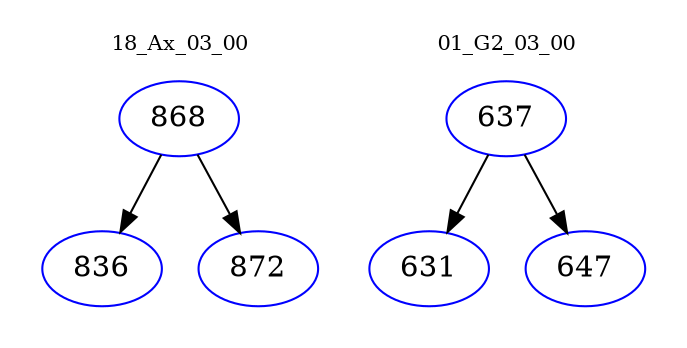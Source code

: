 digraph{
subgraph cluster_0 {
color = white
label = "18_Ax_03_00";
fontsize=10;
T0_868 [label="868", color="blue"]
T0_868 -> T0_836 [color="black"]
T0_836 [label="836", color="blue"]
T0_868 -> T0_872 [color="black"]
T0_872 [label="872", color="blue"]
}
subgraph cluster_1 {
color = white
label = "01_G2_03_00";
fontsize=10;
T1_637 [label="637", color="blue"]
T1_637 -> T1_631 [color="black"]
T1_631 [label="631", color="blue"]
T1_637 -> T1_647 [color="black"]
T1_647 [label="647", color="blue"]
}
}
